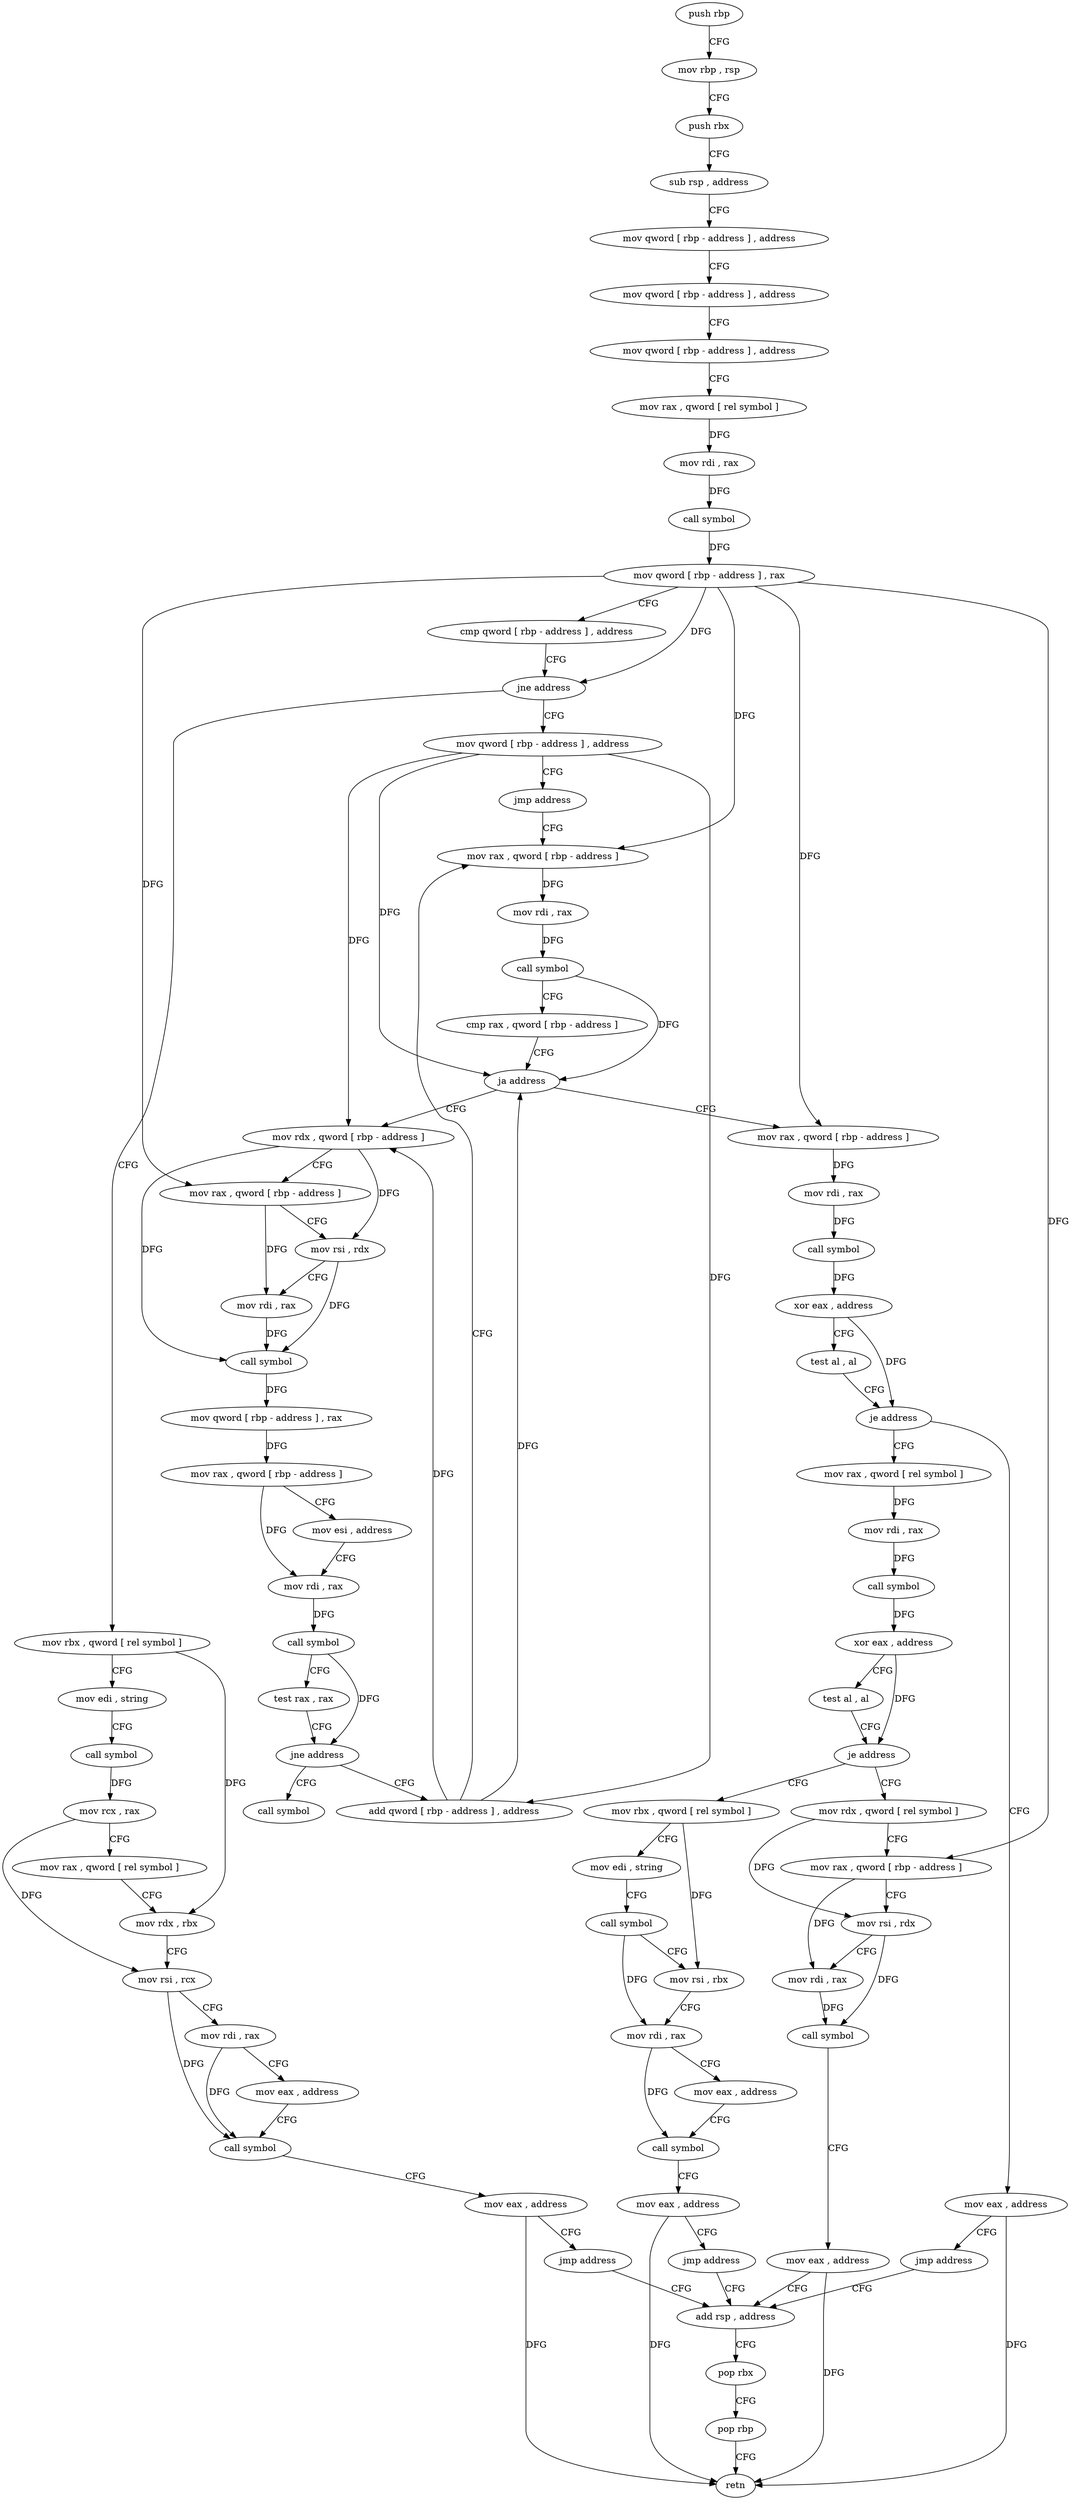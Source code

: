 digraph "func" {
"4219181" [label = "push rbp" ]
"4219182" [label = "mov rbp , rsp" ]
"4219185" [label = "push rbx" ]
"4219186" [label = "sub rsp , address" ]
"4219190" [label = "mov qword [ rbp - address ] , address" ]
"4219198" [label = "mov qword [ rbp - address ] , address" ]
"4219206" [label = "mov qword [ rbp - address ] , address" ]
"4219214" [label = "mov rax , qword [ rel symbol ]" ]
"4219221" [label = "mov rdi , rax" ]
"4219224" [label = "call symbol" ]
"4219229" [label = "mov qword [ rbp - address ] , rax" ]
"4219233" [label = "cmp qword [ rbp - address ] , address" ]
"4219238" [label = "jne address" ]
"4219296" [label = "mov qword [ rbp - address ] , address" ]
"4219240" [label = "mov rbx , qword [ rel symbol ]" ]
"4219304" [label = "jmp address" ]
"4219361" [label = "mov rax , qword [ rbp - address ]" ]
"4219247" [label = "mov edi , string" ]
"4219252" [label = "call symbol" ]
"4219257" [label = "mov rcx , rax" ]
"4219260" [label = "mov rax , qword [ rel symbol ]" ]
"4219267" [label = "mov rdx , rbx" ]
"4219270" [label = "mov rsi , rcx" ]
"4219273" [label = "mov rdi , rax" ]
"4219276" [label = "mov eax , address" ]
"4219281" [label = "call symbol" ]
"4219286" [label = "mov eax , address" ]
"4219291" [label = "jmp address" ]
"4219494" [label = "add rsp , address" ]
"4219365" [label = "mov rdi , rax" ]
"4219368" [label = "call symbol" ]
"4219373" [label = "cmp rax , qword [ rbp - address ]" ]
"4219377" [label = "ja address" ]
"4219306" [label = "mov rdx , qword [ rbp - address ]" ]
"4219379" [label = "mov rax , qword [ rbp - address ]" ]
"4219498" [label = "pop rbx" ]
"4219499" [label = "pop rbp" ]
"4219500" [label = "retn" ]
"4219310" [label = "mov rax , qword [ rbp - address ]" ]
"4219314" [label = "mov rsi , rdx" ]
"4219317" [label = "mov rdi , rax" ]
"4219320" [label = "call symbol" ]
"4219325" [label = "mov qword [ rbp - address ] , rax" ]
"4219329" [label = "mov rax , qword [ rbp - address ]" ]
"4219333" [label = "mov esi , address" ]
"4219338" [label = "mov rdi , rax" ]
"4219341" [label = "call symbol" ]
"4219346" [label = "test rax , rax" ]
"4219349" [label = "jne address" ]
"4219356" [label = "add qword [ rbp - address ] , address" ]
"4219351" [label = "call symbol" ]
"4219383" [label = "mov rdi , rax" ]
"4219386" [label = "call symbol" ]
"4219391" [label = "xor eax , address" ]
"4219394" [label = "test al , al" ]
"4219396" [label = "je address" ]
"4219405" [label = "mov rax , qword [ rel symbol ]" ]
"4219398" [label = "mov eax , address" ]
"4219412" [label = "mov rdi , rax" ]
"4219415" [label = "call symbol" ]
"4219420" [label = "xor eax , address" ]
"4219423" [label = "test al , al" ]
"4219425" [label = "je address" ]
"4219467" [label = "mov rdx , qword [ rel symbol ]" ]
"4219427" [label = "mov rbx , qword [ rel symbol ]" ]
"4219403" [label = "jmp address" ]
"4219474" [label = "mov rax , qword [ rbp - address ]" ]
"4219478" [label = "mov rsi , rdx" ]
"4219481" [label = "mov rdi , rax" ]
"4219484" [label = "call symbol" ]
"4219489" [label = "mov eax , address" ]
"4219434" [label = "mov edi , string" ]
"4219439" [label = "call symbol" ]
"4219444" [label = "mov rsi , rbx" ]
"4219447" [label = "mov rdi , rax" ]
"4219450" [label = "mov eax , address" ]
"4219455" [label = "call symbol" ]
"4219460" [label = "mov eax , address" ]
"4219465" [label = "jmp address" ]
"4219181" -> "4219182" [ label = "CFG" ]
"4219182" -> "4219185" [ label = "CFG" ]
"4219185" -> "4219186" [ label = "CFG" ]
"4219186" -> "4219190" [ label = "CFG" ]
"4219190" -> "4219198" [ label = "CFG" ]
"4219198" -> "4219206" [ label = "CFG" ]
"4219206" -> "4219214" [ label = "CFG" ]
"4219214" -> "4219221" [ label = "DFG" ]
"4219221" -> "4219224" [ label = "DFG" ]
"4219224" -> "4219229" [ label = "DFG" ]
"4219229" -> "4219233" [ label = "CFG" ]
"4219229" -> "4219238" [ label = "DFG" ]
"4219229" -> "4219361" [ label = "DFG" ]
"4219229" -> "4219310" [ label = "DFG" ]
"4219229" -> "4219379" [ label = "DFG" ]
"4219229" -> "4219474" [ label = "DFG" ]
"4219233" -> "4219238" [ label = "CFG" ]
"4219238" -> "4219296" [ label = "CFG" ]
"4219238" -> "4219240" [ label = "CFG" ]
"4219296" -> "4219304" [ label = "CFG" ]
"4219296" -> "4219377" [ label = "DFG" ]
"4219296" -> "4219306" [ label = "DFG" ]
"4219296" -> "4219356" [ label = "DFG" ]
"4219240" -> "4219247" [ label = "CFG" ]
"4219240" -> "4219267" [ label = "DFG" ]
"4219304" -> "4219361" [ label = "CFG" ]
"4219361" -> "4219365" [ label = "DFG" ]
"4219247" -> "4219252" [ label = "CFG" ]
"4219252" -> "4219257" [ label = "DFG" ]
"4219257" -> "4219260" [ label = "CFG" ]
"4219257" -> "4219270" [ label = "DFG" ]
"4219260" -> "4219267" [ label = "CFG" ]
"4219267" -> "4219270" [ label = "CFG" ]
"4219270" -> "4219273" [ label = "CFG" ]
"4219270" -> "4219281" [ label = "DFG" ]
"4219273" -> "4219276" [ label = "CFG" ]
"4219273" -> "4219281" [ label = "DFG" ]
"4219276" -> "4219281" [ label = "CFG" ]
"4219281" -> "4219286" [ label = "CFG" ]
"4219286" -> "4219291" [ label = "CFG" ]
"4219286" -> "4219500" [ label = "DFG" ]
"4219291" -> "4219494" [ label = "CFG" ]
"4219494" -> "4219498" [ label = "CFG" ]
"4219365" -> "4219368" [ label = "DFG" ]
"4219368" -> "4219373" [ label = "CFG" ]
"4219368" -> "4219377" [ label = "DFG" ]
"4219373" -> "4219377" [ label = "CFG" ]
"4219377" -> "4219306" [ label = "CFG" ]
"4219377" -> "4219379" [ label = "CFG" ]
"4219306" -> "4219310" [ label = "CFG" ]
"4219306" -> "4219314" [ label = "DFG" ]
"4219306" -> "4219320" [ label = "DFG" ]
"4219379" -> "4219383" [ label = "DFG" ]
"4219498" -> "4219499" [ label = "CFG" ]
"4219499" -> "4219500" [ label = "CFG" ]
"4219310" -> "4219314" [ label = "CFG" ]
"4219310" -> "4219317" [ label = "DFG" ]
"4219314" -> "4219317" [ label = "CFG" ]
"4219314" -> "4219320" [ label = "DFG" ]
"4219317" -> "4219320" [ label = "DFG" ]
"4219320" -> "4219325" [ label = "DFG" ]
"4219325" -> "4219329" [ label = "DFG" ]
"4219329" -> "4219333" [ label = "CFG" ]
"4219329" -> "4219338" [ label = "DFG" ]
"4219333" -> "4219338" [ label = "CFG" ]
"4219338" -> "4219341" [ label = "DFG" ]
"4219341" -> "4219346" [ label = "CFG" ]
"4219341" -> "4219349" [ label = "DFG" ]
"4219346" -> "4219349" [ label = "CFG" ]
"4219349" -> "4219356" [ label = "CFG" ]
"4219349" -> "4219351" [ label = "CFG" ]
"4219356" -> "4219361" [ label = "CFG" ]
"4219356" -> "4219377" [ label = "DFG" ]
"4219356" -> "4219306" [ label = "DFG" ]
"4219383" -> "4219386" [ label = "DFG" ]
"4219386" -> "4219391" [ label = "DFG" ]
"4219391" -> "4219394" [ label = "CFG" ]
"4219391" -> "4219396" [ label = "DFG" ]
"4219394" -> "4219396" [ label = "CFG" ]
"4219396" -> "4219405" [ label = "CFG" ]
"4219396" -> "4219398" [ label = "CFG" ]
"4219405" -> "4219412" [ label = "DFG" ]
"4219398" -> "4219403" [ label = "CFG" ]
"4219398" -> "4219500" [ label = "DFG" ]
"4219412" -> "4219415" [ label = "DFG" ]
"4219415" -> "4219420" [ label = "DFG" ]
"4219420" -> "4219423" [ label = "CFG" ]
"4219420" -> "4219425" [ label = "DFG" ]
"4219423" -> "4219425" [ label = "CFG" ]
"4219425" -> "4219467" [ label = "CFG" ]
"4219425" -> "4219427" [ label = "CFG" ]
"4219467" -> "4219474" [ label = "CFG" ]
"4219467" -> "4219478" [ label = "DFG" ]
"4219427" -> "4219434" [ label = "CFG" ]
"4219427" -> "4219444" [ label = "DFG" ]
"4219403" -> "4219494" [ label = "CFG" ]
"4219474" -> "4219478" [ label = "CFG" ]
"4219474" -> "4219481" [ label = "DFG" ]
"4219478" -> "4219481" [ label = "CFG" ]
"4219478" -> "4219484" [ label = "DFG" ]
"4219481" -> "4219484" [ label = "DFG" ]
"4219484" -> "4219489" [ label = "CFG" ]
"4219489" -> "4219494" [ label = "CFG" ]
"4219489" -> "4219500" [ label = "DFG" ]
"4219434" -> "4219439" [ label = "CFG" ]
"4219439" -> "4219444" [ label = "CFG" ]
"4219439" -> "4219447" [ label = "DFG" ]
"4219444" -> "4219447" [ label = "CFG" ]
"4219447" -> "4219450" [ label = "CFG" ]
"4219447" -> "4219455" [ label = "DFG" ]
"4219450" -> "4219455" [ label = "CFG" ]
"4219455" -> "4219460" [ label = "CFG" ]
"4219460" -> "4219465" [ label = "CFG" ]
"4219460" -> "4219500" [ label = "DFG" ]
"4219465" -> "4219494" [ label = "CFG" ]
}
